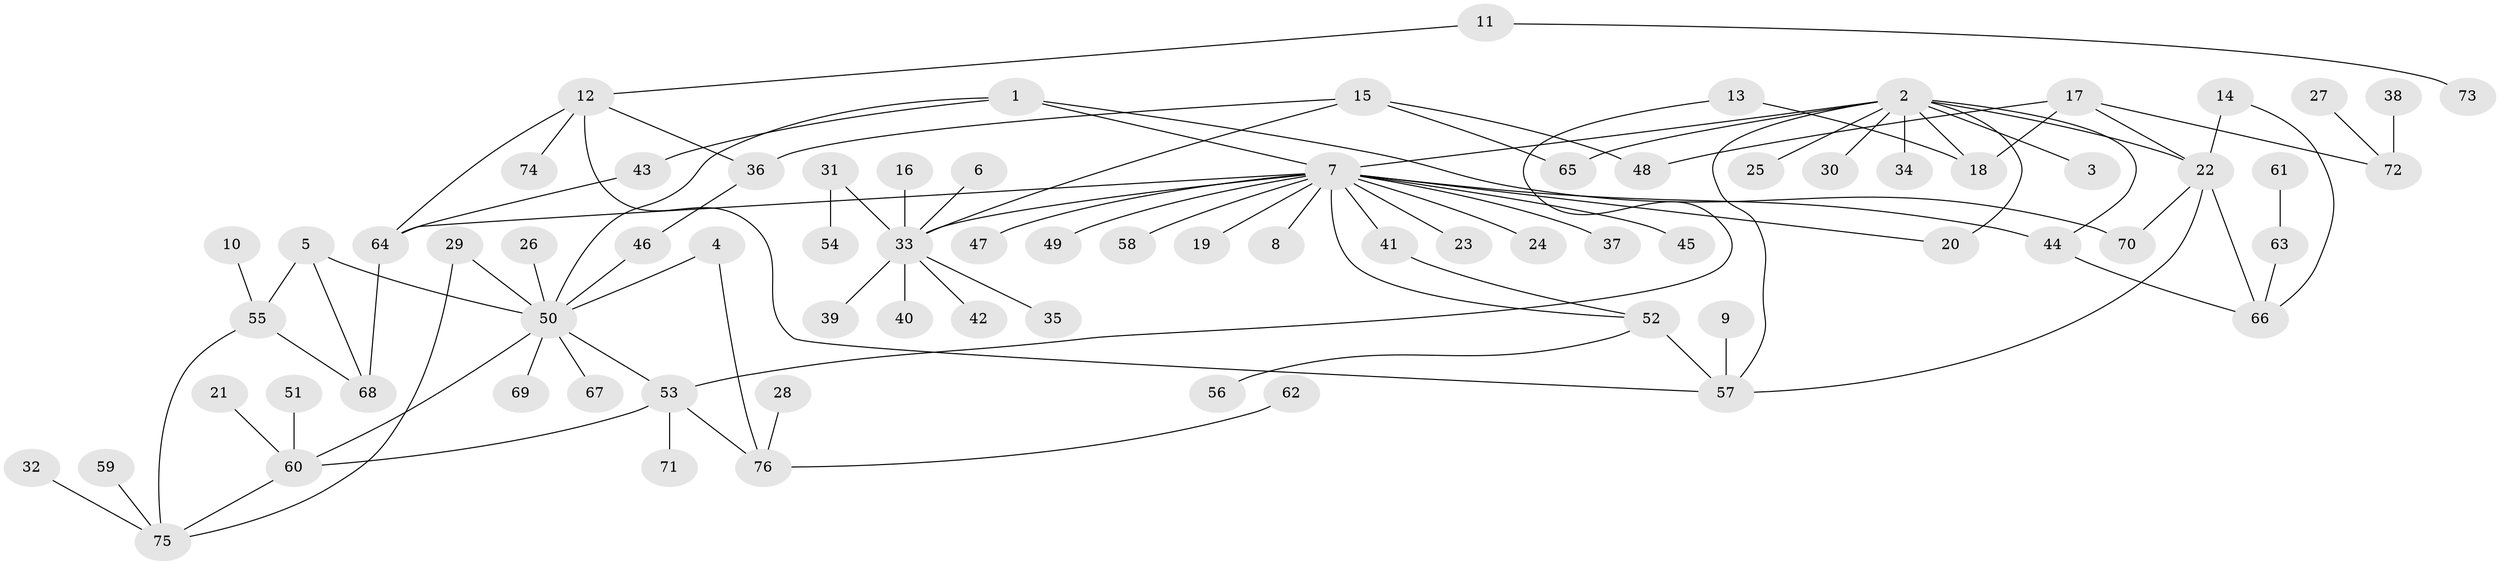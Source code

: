 // original degree distribution, {19: 0.008, 13: 0.008, 4: 0.048, 1: 0.576, 12: 0.008, 7: 0.024, 5: 0.04, 9: 0.008, 10: 0.008, 6: 0.032, 2: 0.184, 3: 0.056}
// Generated by graph-tools (version 1.1) at 2025/36/03/04/25 23:36:48]
// undirected, 76 vertices, 97 edges
graph export_dot {
  node [color=gray90,style=filled];
  1;
  2;
  3;
  4;
  5;
  6;
  7;
  8;
  9;
  10;
  11;
  12;
  13;
  14;
  15;
  16;
  17;
  18;
  19;
  20;
  21;
  22;
  23;
  24;
  25;
  26;
  27;
  28;
  29;
  30;
  31;
  32;
  33;
  34;
  35;
  36;
  37;
  38;
  39;
  40;
  41;
  42;
  43;
  44;
  45;
  46;
  47;
  48;
  49;
  50;
  51;
  52;
  53;
  54;
  55;
  56;
  57;
  58;
  59;
  60;
  61;
  62;
  63;
  64;
  65;
  66;
  67;
  68;
  69;
  70;
  71;
  72;
  73;
  74;
  75;
  76;
  1 -- 7 [weight=1.0];
  1 -- 43 [weight=1.0];
  1 -- 50 [weight=1.0];
  1 -- 70 [weight=1.0];
  2 -- 3 [weight=1.0];
  2 -- 7 [weight=1.0];
  2 -- 18 [weight=1.0];
  2 -- 20 [weight=1.0];
  2 -- 22 [weight=1.0];
  2 -- 25 [weight=1.0];
  2 -- 30 [weight=1.0];
  2 -- 34 [weight=1.0];
  2 -- 44 [weight=1.0];
  2 -- 57 [weight=1.0];
  2 -- 65 [weight=1.0];
  4 -- 50 [weight=1.0];
  4 -- 76 [weight=1.0];
  5 -- 50 [weight=1.0];
  5 -- 55 [weight=1.0];
  5 -- 68 [weight=1.0];
  6 -- 33 [weight=1.0];
  7 -- 8 [weight=1.0];
  7 -- 19 [weight=1.0];
  7 -- 20 [weight=1.0];
  7 -- 23 [weight=1.0];
  7 -- 24 [weight=1.0];
  7 -- 33 [weight=1.0];
  7 -- 37 [weight=1.0];
  7 -- 41 [weight=1.0];
  7 -- 44 [weight=1.0];
  7 -- 45 [weight=1.0];
  7 -- 47 [weight=1.0];
  7 -- 49 [weight=1.0];
  7 -- 52 [weight=1.0];
  7 -- 58 [weight=1.0];
  7 -- 64 [weight=1.0];
  9 -- 57 [weight=1.0];
  10 -- 55 [weight=1.0];
  11 -- 12 [weight=1.0];
  11 -- 73 [weight=1.0];
  12 -- 36 [weight=1.0];
  12 -- 57 [weight=1.0];
  12 -- 64 [weight=1.0];
  12 -- 74 [weight=1.0];
  13 -- 18 [weight=1.0];
  13 -- 53 [weight=1.0];
  14 -- 22 [weight=1.0];
  14 -- 66 [weight=1.0];
  15 -- 33 [weight=1.0];
  15 -- 36 [weight=1.0];
  15 -- 48 [weight=1.0];
  15 -- 65 [weight=1.0];
  16 -- 33 [weight=1.0];
  17 -- 18 [weight=1.0];
  17 -- 22 [weight=1.0];
  17 -- 48 [weight=1.0];
  17 -- 72 [weight=1.0];
  21 -- 60 [weight=1.0];
  22 -- 57 [weight=1.0];
  22 -- 66 [weight=1.0];
  22 -- 70 [weight=1.0];
  26 -- 50 [weight=1.0];
  27 -- 72 [weight=1.0];
  28 -- 76 [weight=1.0];
  29 -- 50 [weight=1.0];
  29 -- 75 [weight=1.0];
  31 -- 33 [weight=1.0];
  31 -- 54 [weight=1.0];
  32 -- 75 [weight=1.0];
  33 -- 35 [weight=1.0];
  33 -- 39 [weight=1.0];
  33 -- 40 [weight=1.0];
  33 -- 42 [weight=1.0];
  36 -- 46 [weight=1.0];
  38 -- 72 [weight=1.0];
  41 -- 52 [weight=1.0];
  43 -- 64 [weight=1.0];
  44 -- 66 [weight=1.0];
  46 -- 50 [weight=1.0];
  50 -- 53 [weight=1.0];
  50 -- 60 [weight=1.0];
  50 -- 67 [weight=1.0];
  50 -- 69 [weight=1.0];
  51 -- 60 [weight=1.0];
  52 -- 56 [weight=1.0];
  52 -- 57 [weight=1.0];
  53 -- 60 [weight=1.0];
  53 -- 71 [weight=1.0];
  53 -- 76 [weight=1.0];
  55 -- 68 [weight=1.0];
  55 -- 75 [weight=1.0];
  59 -- 75 [weight=1.0];
  60 -- 75 [weight=1.0];
  61 -- 63 [weight=1.0];
  62 -- 76 [weight=1.0];
  63 -- 66 [weight=1.0];
  64 -- 68 [weight=1.0];
}
